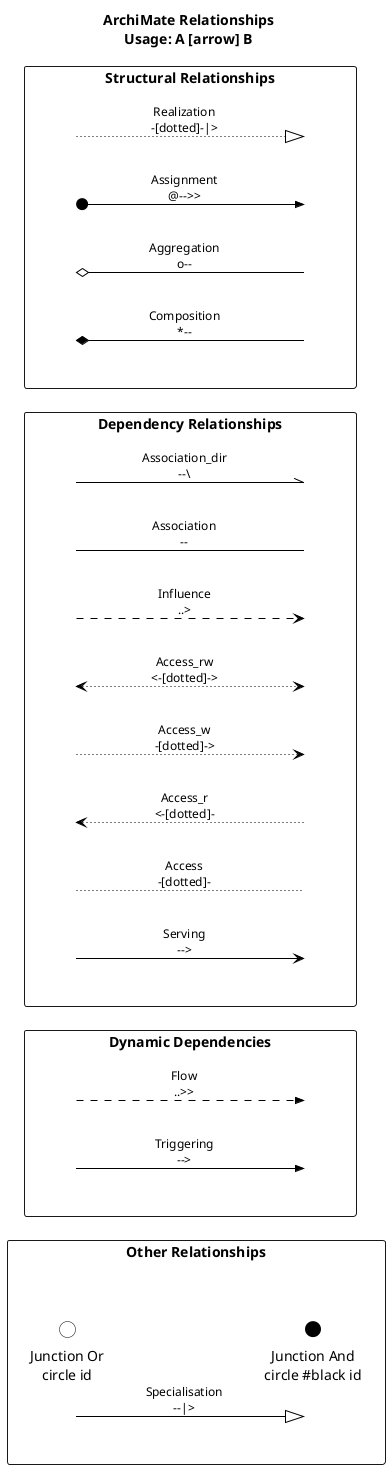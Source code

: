 @startuml
left to right direction
skinparam nodesep 4
!include <archimate/Archimate>

hide stereotype

' Hide the interface boxes to only show the relationships
<style>
interface {
    shadowing 0
    backgroundcolor transparent
    linecolor transparent
    FontColor transparent
}
.junction {
    linecolor #black
    fontcolor #black
}
</style>

title ArchiMate Relationships\nUsage: A [arrow] B
rectangle "Other Relationships" as other {
    circle "Junction Or\ncircle id" <<junction>> as c1
    circle #black "Junction And\ncircle #black id" <<junction>> as c2
    c1 -[hidden]- c2
    f1 --|> f2: Specialisation\n--|>
}
rectangle "Dynamic Dependencies" as dynamic {
    f3 ..>> f4: Flow\n..>>
    f5 -->> f6: Triggering\n-->
}
rectangle "Dependency Relationships" as dependency {
    f7 --\\ f8: Association_dir\n--\\
    f9 -- f10: Association\n--
    f11 ..> f12: Influence\n..>
    f13 <-[dotted]-> f14: Access_rw\n<-[dotted]->
    f15 -[dotted]-> f16: Access_w\n-[dotted]->
    f17 <-[dotted]- f18: Access_r\n<-[dotted]-
    f19 -[dotted]- f20: Access\n-[dotted]-
    f21 --> f22: Serving\n-->
}
rectangle "Structural Relationships" as structural {
    f23 -[dotted]-|> f24: Realization\n-[dotted]-|>
    f25 @-->> f26: Assignment\n@-->>
    f27 o-- f28: Aggregation\no--
    f29 *-- f30: Composition\n*--
}

@enduml

